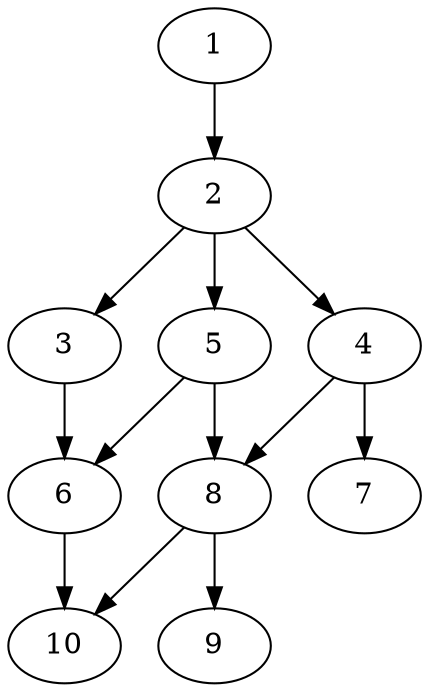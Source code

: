 // DAG automatically generated by daggen at Thu Oct  3 13:58:05 2019
// ./daggen --dot -n 10 --ccr 0.3 --fat 0.5 --regular 0.5 --density 0.6 --mindata 5242880 --maxdata 52428800 
digraph G {
  1 [size="70550187", alpha="0.10", expect_size="21165056"] 
  1 -> 2 [size ="21165056"]
  2 [size="55179947", alpha="0.09", expect_size="16553984"] 
  2 -> 3 [size ="16553984"]
  2 -> 4 [size ="16553984"]
  2 -> 5 [size ="16553984"]
  3 [size="26272427", alpha="0.00", expect_size="7881728"] 
  3 -> 6 [size ="7881728"]
  4 [size="80042667", alpha="0.03", expect_size="24012800"] 
  4 -> 7 [size ="24012800"]
  4 -> 8 [size ="24012800"]
  5 [size="89241600", alpha="0.03", expect_size="26772480"] 
  5 -> 6 [size ="26772480"]
  5 -> 8 [size ="26772480"]
  6 [size="145349973", alpha="0.10", expect_size="43604992"] 
  6 -> 10 [size ="43604992"]
  7 [size="143677440", alpha="0.18", expect_size="43103232"] 
  8 [size="156992853", alpha="0.12", expect_size="47097856"] 
  8 -> 9 [size ="47097856"]
  8 -> 10 [size ="47097856"]
  9 [size="48394240", alpha="0.15", expect_size="14518272"] 
  10 [size="68201813", alpha="0.07", expect_size="20460544"] 
}
